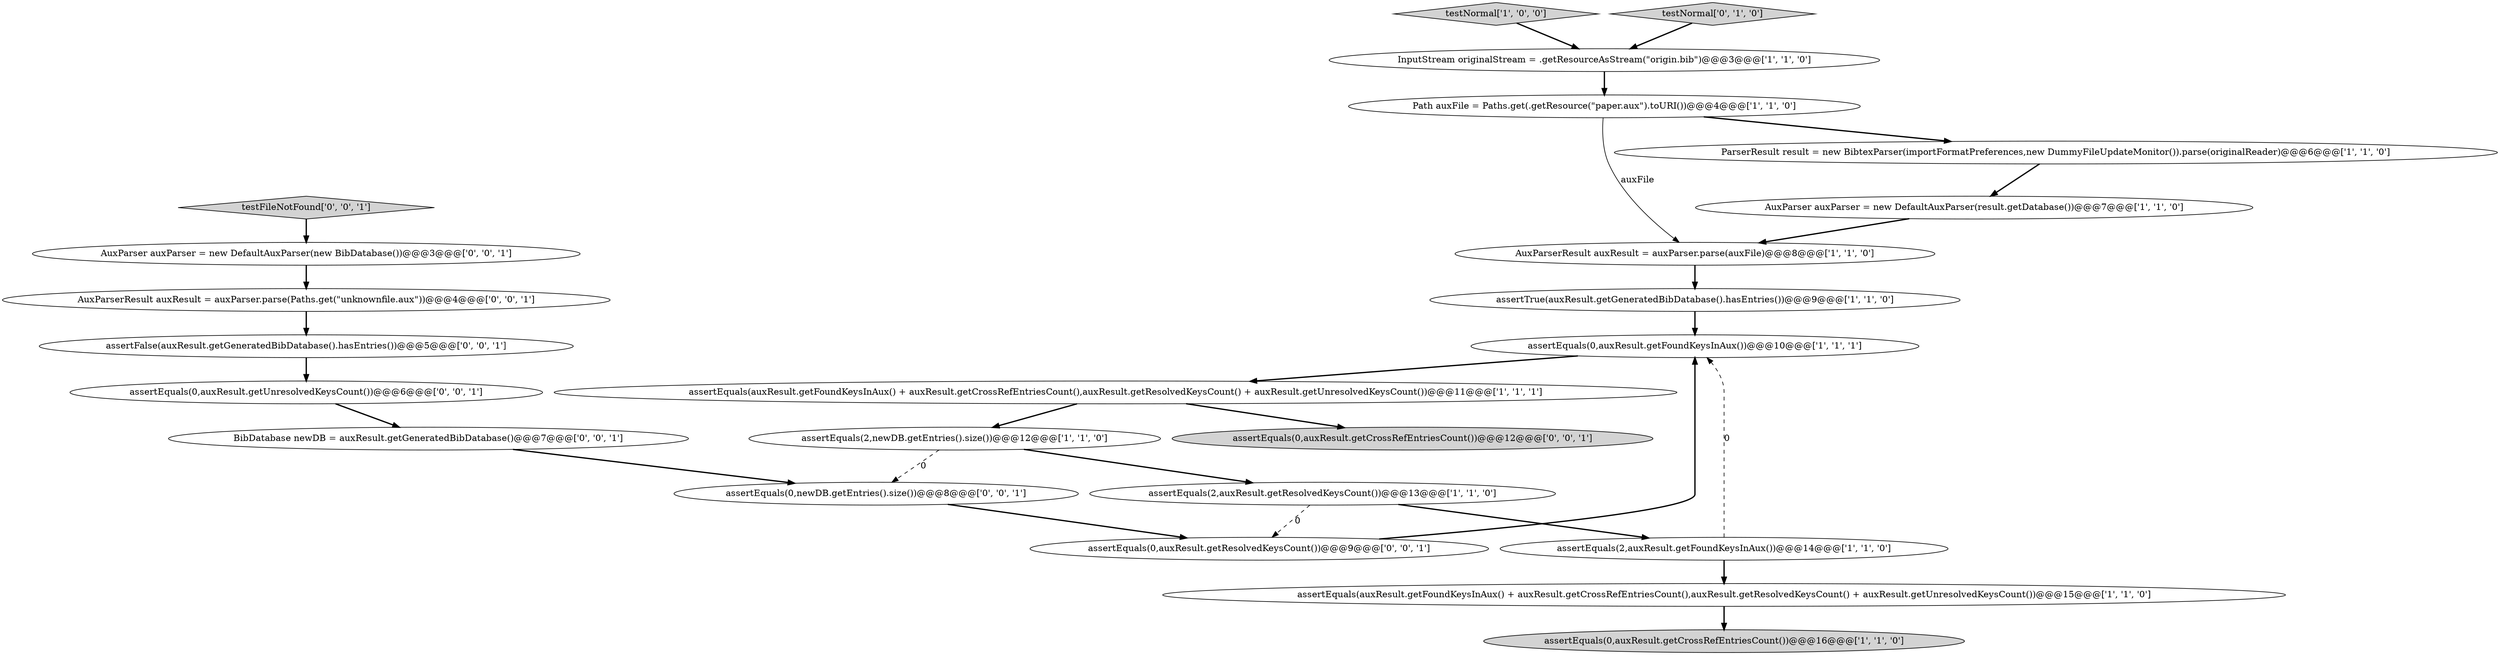 digraph {
4 [style = filled, label = "AuxParserResult auxResult = auxParser.parse(auxFile)@@@8@@@['1', '1', '0']", fillcolor = white, shape = ellipse image = "AAA0AAABBB1BBB"];
22 [style = filled, label = "assertEquals(0,newDB.getEntries().size())@@@8@@@['0', '0', '1']", fillcolor = white, shape = ellipse image = "AAA0AAABBB3BBB"];
0 [style = filled, label = "ParserResult result = new BibtexParser(importFormatPreferences,new DummyFileUpdateMonitor()).parse(originalReader)@@@6@@@['1', '1', '0']", fillcolor = white, shape = ellipse image = "AAA0AAABBB1BBB"];
18 [style = filled, label = "assertFalse(auxResult.getGeneratedBibDatabase().hasEntries())@@@5@@@['0', '0', '1']", fillcolor = white, shape = ellipse image = "AAA0AAABBB3BBB"];
8 [style = filled, label = "assertTrue(auxResult.getGeneratedBibDatabase().hasEntries())@@@9@@@['1', '1', '0']", fillcolor = white, shape = ellipse image = "AAA0AAABBB1BBB"];
12 [style = filled, label = "assertEquals(2,auxResult.getResolvedKeysCount())@@@13@@@['1', '1', '0']", fillcolor = white, shape = ellipse image = "AAA0AAABBB1BBB"];
3 [style = filled, label = "assertEquals(auxResult.getFoundKeysInAux() + auxResult.getCrossRefEntriesCount(),auxResult.getResolvedKeysCount() + auxResult.getUnresolvedKeysCount())@@@11@@@['1', '1', '1']", fillcolor = white, shape = ellipse image = "AAA0AAABBB1BBB"];
16 [style = filled, label = "assertEquals(0,auxResult.getCrossRefEntriesCount())@@@12@@@['0', '0', '1']", fillcolor = lightgray, shape = ellipse image = "AAA0AAABBB3BBB"];
21 [style = filled, label = "BibDatabase newDB = auxResult.getGeneratedBibDatabase()@@@7@@@['0', '0', '1']", fillcolor = white, shape = ellipse image = "AAA0AAABBB3BBB"];
7 [style = filled, label = "AuxParser auxParser = new DefaultAuxParser(result.getDatabase())@@@7@@@['1', '1', '0']", fillcolor = white, shape = ellipse image = "AAA0AAABBB1BBB"];
19 [style = filled, label = "assertEquals(0,auxResult.getResolvedKeysCount())@@@9@@@['0', '0', '1']", fillcolor = white, shape = ellipse image = "AAA0AAABBB3BBB"];
20 [style = filled, label = "AuxParserResult auxResult = auxParser.parse(Paths.get(\"unknownfile.aux\"))@@@4@@@['0', '0', '1']", fillcolor = white, shape = ellipse image = "AAA0AAABBB3BBB"];
9 [style = filled, label = "testNormal['1', '0', '0']", fillcolor = lightgray, shape = diamond image = "AAA0AAABBB1BBB"];
5 [style = filled, label = "assertEquals(0,auxResult.getCrossRefEntriesCount())@@@16@@@['1', '1', '0']", fillcolor = lightgray, shape = ellipse image = "AAA0AAABBB1BBB"];
17 [style = filled, label = "AuxParser auxParser = new DefaultAuxParser(new BibDatabase())@@@3@@@['0', '0', '1']", fillcolor = white, shape = ellipse image = "AAA0AAABBB3BBB"];
11 [style = filled, label = "assertEquals(auxResult.getFoundKeysInAux() + auxResult.getCrossRefEntriesCount(),auxResult.getResolvedKeysCount() + auxResult.getUnresolvedKeysCount())@@@15@@@['1', '1', '0']", fillcolor = white, shape = ellipse image = "AAA0AAABBB1BBB"];
10 [style = filled, label = "assertEquals(2,auxResult.getFoundKeysInAux())@@@14@@@['1', '1', '0']", fillcolor = white, shape = ellipse image = "AAA0AAABBB1BBB"];
14 [style = filled, label = "testNormal['0', '1', '0']", fillcolor = lightgray, shape = diamond image = "AAA0AAABBB2BBB"];
2 [style = filled, label = "Path auxFile = Paths.get(.getResource(\"paper.aux\").toURI())@@@4@@@['1', '1', '0']", fillcolor = white, shape = ellipse image = "AAA0AAABBB1BBB"];
6 [style = filled, label = "InputStream originalStream = .getResourceAsStream(\"origin.bib\")@@@3@@@['1', '1', '0']", fillcolor = white, shape = ellipse image = "AAA0AAABBB1BBB"];
15 [style = filled, label = "testFileNotFound['0', '0', '1']", fillcolor = lightgray, shape = diamond image = "AAA0AAABBB3BBB"];
23 [style = filled, label = "assertEquals(0,auxResult.getUnresolvedKeysCount())@@@6@@@['0', '0', '1']", fillcolor = white, shape = ellipse image = "AAA0AAABBB3BBB"];
13 [style = filled, label = "assertEquals(0,auxResult.getFoundKeysInAux())@@@10@@@['1', '1', '1']", fillcolor = white, shape = ellipse image = "AAA0AAABBB1BBB"];
1 [style = filled, label = "assertEquals(2,newDB.getEntries().size())@@@12@@@['1', '1', '0']", fillcolor = white, shape = ellipse image = "AAA0AAABBB1BBB"];
18->23 [style = bold, label=""];
3->1 [style = bold, label=""];
22->19 [style = bold, label=""];
7->4 [style = bold, label=""];
10->13 [style = dashed, label="0"];
3->16 [style = bold, label=""];
2->4 [style = solid, label="auxFile"];
1->22 [style = dashed, label="0"];
9->6 [style = bold, label=""];
0->7 [style = bold, label=""];
6->2 [style = bold, label=""];
20->18 [style = bold, label=""];
11->5 [style = bold, label=""];
15->17 [style = bold, label=""];
2->0 [style = bold, label=""];
12->10 [style = bold, label=""];
19->13 [style = bold, label=""];
13->3 [style = bold, label=""];
23->21 [style = bold, label=""];
12->19 [style = dashed, label="0"];
21->22 [style = bold, label=""];
1->12 [style = bold, label=""];
4->8 [style = bold, label=""];
14->6 [style = bold, label=""];
8->13 [style = bold, label=""];
17->20 [style = bold, label=""];
10->11 [style = bold, label=""];
}
